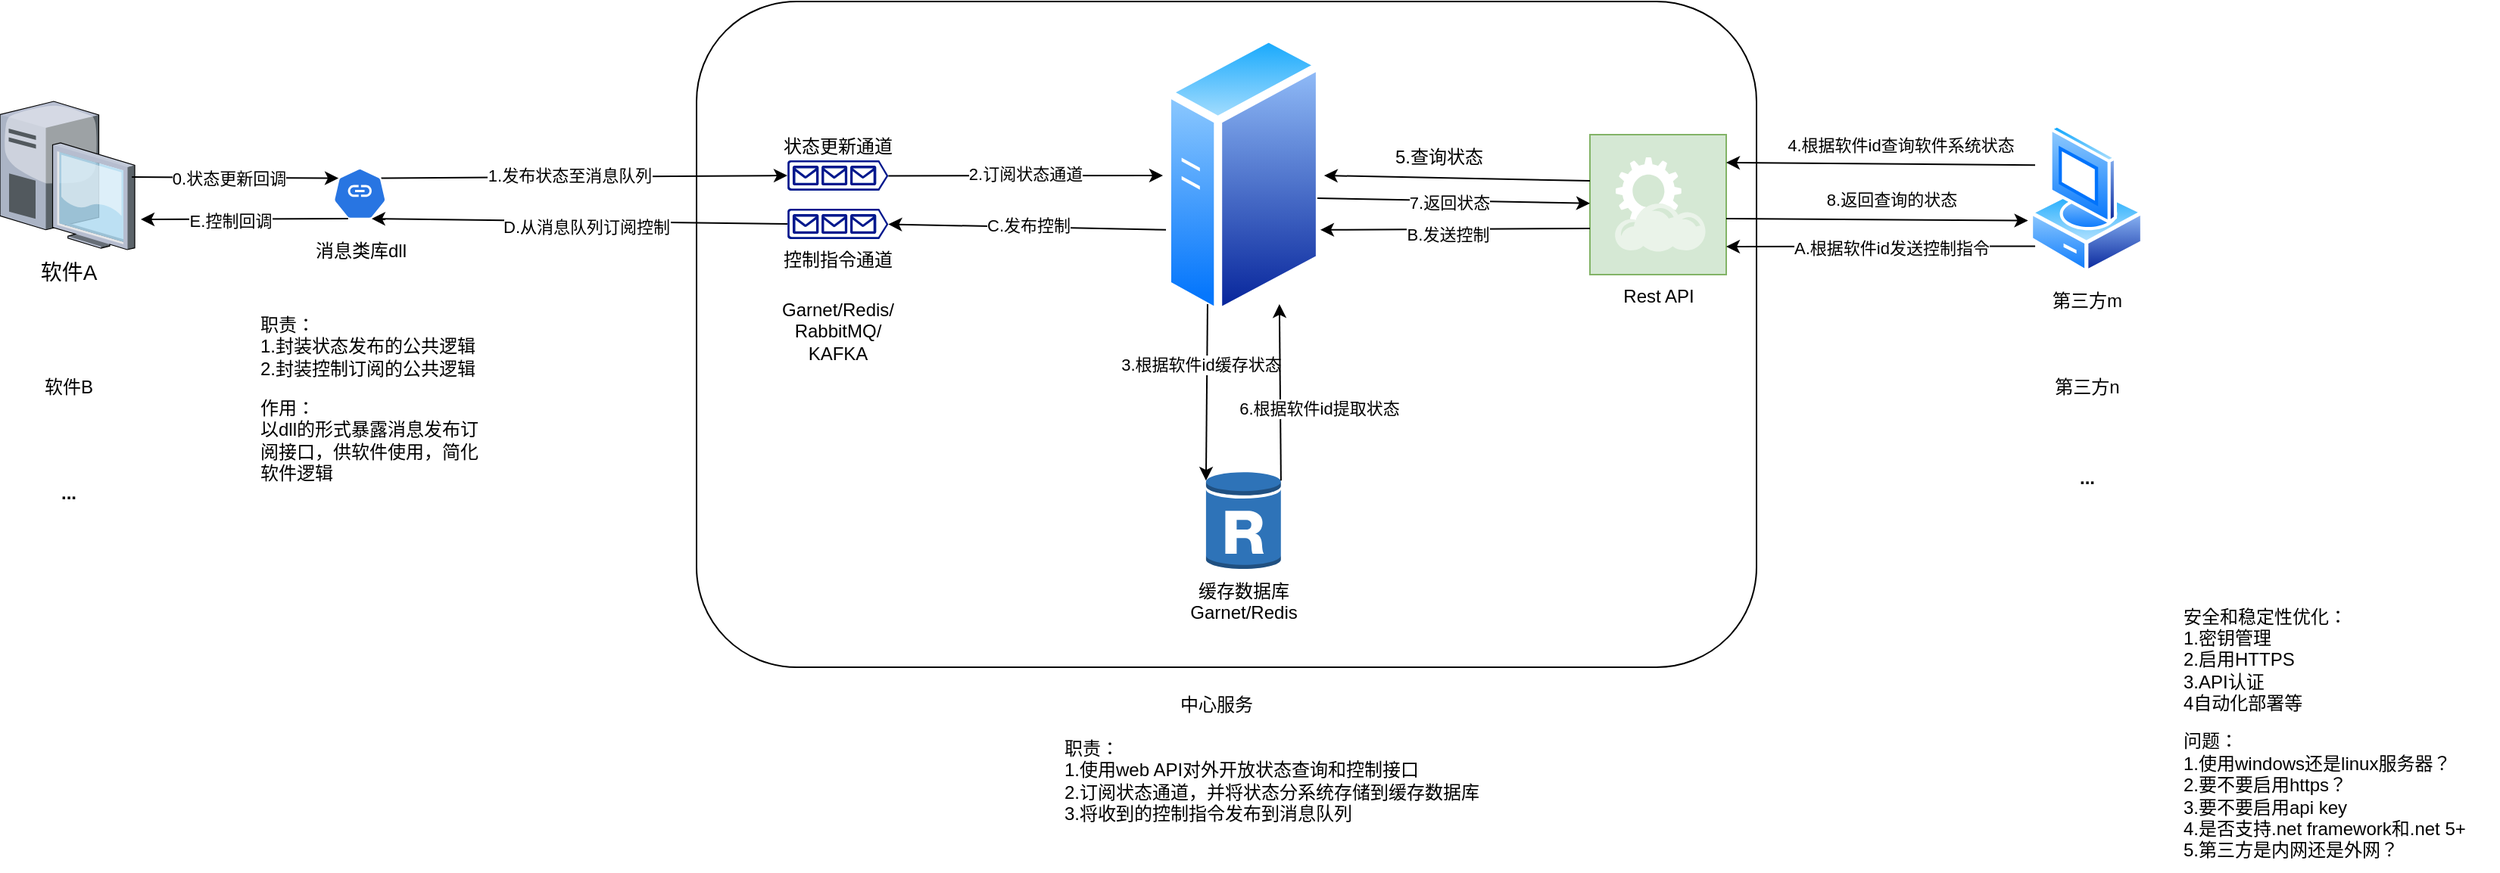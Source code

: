 <mxfile version="26.2.2">
  <diagram name="Page-1" id="e3a06f82-3646-2815-327d-82caf3d4e204">
    <mxGraphModel dx="1428" dy="-398" grid="1" gridSize="10" guides="1" tooltips="1" connect="1" arrows="1" fold="1" page="1" pageScale="1.5" pageWidth="1169" pageHeight="826" background="none" math="0" shadow="0">
      <root>
        <mxCell id="0" style=";html=1;" />
        <mxCell id="1" style=";html=1;" parent="0" />
        <mxCell id="7GA7ZUjrnT-zNd8jKCXN-3" value="" style="rounded=1;whiteSpace=wrap;html=1;" parent="1" vertex="1">
          <mxGeometry x="530" y="1490" width="700" height="440" as="geometry" />
        </mxCell>
        <mxCell id="N6KdrmM_uUTVGanMinKD-1" value="软件A" style="verticalLabelPosition=bottom;aspect=fixed;html=1;verticalAlign=top;strokeColor=none;shape=mxgraph.citrix.desktop;fillColor=#66B2FF;gradientColor=#0066CC;fontSize=14;" parent="1" vertex="1">
          <mxGeometry x="70" y="1556" width="89" height="98" as="geometry" />
        </mxCell>
        <mxCell id="N6KdrmM_uUTVGanMinKD-5" value="状态更新通道" style="sketch=0;aspect=fixed;pointerEvents=1;shadow=0;dashed=0;html=1;strokeColor=none;labelPosition=center;verticalLabelPosition=top;verticalAlign=bottom;align=center;fillColor=#00188D;shape=mxgraph.azure.queue_generic" parent="1" vertex="1">
          <mxGeometry x="590" y="1595" width="66.67" height="20" as="geometry" />
        </mxCell>
        <mxCell id="N6KdrmM_uUTVGanMinKD-8" value="" style="image;aspect=fixed;perimeter=ellipsePerimeter;html=1;align=center;shadow=0;dashed=0;spacingTop=3;image=img/lib/active_directory/generic_server.svg;" parent="1" vertex="1">
          <mxGeometry x="838" y="1510" width="106.4" height="190" as="geometry" />
        </mxCell>
        <mxCell id="N6KdrmM_uUTVGanMinKD-9" value="缓存数据库&lt;div&gt;Garnet/Redis&lt;/div&gt;" style="outlineConnect=0;dashed=0;verticalLabelPosition=bottom;verticalAlign=top;align=center;html=1;shape=mxgraph.aws3.rds_db_instance_read_replica;fillColor=#2E73B8;gradientColor=none;" parent="1" vertex="1">
          <mxGeometry x="866.45" y="1800" width="49.5" height="66" as="geometry" />
        </mxCell>
        <mxCell id="N6KdrmM_uUTVGanMinKD-10" value="第三方m" style="image;aspect=fixed;perimeter=ellipsePerimeter;html=1;align=center;shadow=0;dashed=0;spacingTop=3;image=img/lib/active_directory/vista_client.svg;" parent="1" vertex="1">
          <mxGeometry x="1410" y="1570.5" width="76" height="100" as="geometry" />
        </mxCell>
        <mxCell id="N6KdrmM_uUTVGanMinKD-16" value="Rest API" style="shadow=0;dashed=0;html=1;strokeColor=#82b366;fillColor=#d5e8d4;labelPosition=center;verticalLabelPosition=bottom;verticalAlign=top;align=center;outlineConnect=0;shape=mxgraph.veeam.2d.restful_apis;points=[[0,0.33,0,0,0],[0,0.5,0,0,0],[0,0.67,0,0,0],[1,0.2,0,0,0],[1,0.4,0,0,0],[1,0.6,0,0,0],[1,0.8,0,0,0]];" parent="1" vertex="1">
          <mxGeometry x="1120" y="1578" width="90" height="92.5" as="geometry" />
        </mxCell>
        <mxCell id="xhLkIpY-koGyzuCt2MT0-5" value="" style="endArrow=classic;html=1;rounded=0;exitX=0.9;exitY=0.2;exitDx=0;exitDy=0;exitPerimeter=0;entryX=0;entryY=0.5;entryDx=0;entryDy=0;entryPerimeter=0;" parent="1" source="7GA7ZUjrnT-zNd8jKCXN-8" target="N6KdrmM_uUTVGanMinKD-5" edge="1">
          <mxGeometry width="50" height="50" relative="1" as="geometry">
            <mxPoint x="500" y="1490" as="sourcePoint" />
            <mxPoint x="550" y="1440" as="targetPoint" />
          </mxGeometry>
        </mxCell>
        <mxCell id="xhLkIpY-koGyzuCt2MT0-6" value="1.发布状态至消息队列" style="edgeLabel;html=1;align=center;verticalAlign=middle;resizable=0;points=[];" parent="xhLkIpY-koGyzuCt2MT0-5" vertex="1" connectable="0">
          <mxGeometry x="-0.077" y="1" relative="1" as="geometry">
            <mxPoint as="offset" />
          </mxGeometry>
        </mxCell>
        <mxCell id="xhLkIpY-koGyzuCt2MT0-7" value="" style="endArrow=classic;html=1;rounded=0;entryX=0.72;entryY=0.99;entryDx=0;entryDy=0;entryPerimeter=0;exitX=0;exitY=0.5;exitDx=0;exitDy=0;exitPerimeter=0;" parent="1" source="HTJKUVVNHFAjImTZ3lWB-1" target="7GA7ZUjrnT-zNd8jKCXN-8" edge="1">
          <mxGeometry width="50" height="50" relative="1" as="geometry">
            <mxPoint x="490" y="1690" as="sourcePoint" />
            <mxPoint x="500" y="1580" as="targetPoint" />
          </mxGeometry>
        </mxCell>
        <mxCell id="xhLkIpY-koGyzuCt2MT0-8" value="D.从消息队列订阅控制" style="edgeLabel;html=1;align=center;verticalAlign=middle;resizable=0;points=[];" parent="xhLkIpY-koGyzuCt2MT0-7" vertex="1" connectable="0">
          <mxGeometry x="-0.028" y="3" relative="1" as="geometry">
            <mxPoint as="offset" />
          </mxGeometry>
        </mxCell>
        <mxCell id="xhLkIpY-koGyzuCt2MT0-14" value="" style="endArrow=classic;html=1;rounded=0;exitX=1;exitY=0.51;exitDx=0;exitDy=0;exitPerimeter=0;entryX=0;entryY=0.5;entryDx=0;entryDy=0;" parent="1" source="N6KdrmM_uUTVGanMinKD-5" target="N6KdrmM_uUTVGanMinKD-8" edge="1">
          <mxGeometry width="50" height="50" relative="1" as="geometry">
            <mxPoint x="670" y="1800" as="sourcePoint" />
            <mxPoint x="720" y="1750" as="targetPoint" />
          </mxGeometry>
        </mxCell>
        <mxCell id="xhLkIpY-koGyzuCt2MT0-15" value="2.订阅状态通道" style="edgeLabel;html=1;align=center;verticalAlign=middle;resizable=0;points=[];" parent="xhLkIpY-koGyzuCt2MT0-14" vertex="1" connectable="0">
          <mxGeometry x="-0.008" y="1" relative="1" as="geometry">
            <mxPoint as="offset" />
          </mxGeometry>
        </mxCell>
        <mxCell id="xhLkIpY-koGyzuCt2MT0-16" value="" style="endArrow=classic;html=1;rounded=0;exitX=0.25;exitY=1;exitDx=0;exitDy=0;entryX=0;entryY=0.1;entryDx=0;entryDy=0;entryPerimeter=0;" parent="1" source="N6KdrmM_uUTVGanMinKD-8" target="N6KdrmM_uUTVGanMinKD-9" edge="1">
          <mxGeometry width="50" height="50" relative="1" as="geometry">
            <mxPoint x="720" y="1820" as="sourcePoint" />
            <mxPoint x="770" y="1770" as="targetPoint" />
          </mxGeometry>
        </mxCell>
        <mxCell id="xhLkIpY-koGyzuCt2MT0-17" value="3.根据软件id缓存状态" style="edgeLabel;html=1;align=center;verticalAlign=middle;resizable=0;points=[];" parent="xhLkIpY-koGyzuCt2MT0-16" vertex="1" connectable="0">
          <mxGeometry x="-0.072" y="2" relative="1" as="geometry">
            <mxPoint x="-6" y="-14" as="offset" />
          </mxGeometry>
        </mxCell>
        <mxCell id="xhLkIpY-koGyzuCt2MT0-18" value="" style="endArrow=classic;html=1;rounded=0;exitX=0.019;exitY=0.689;exitDx=0;exitDy=0;exitPerimeter=0;entryX=1;entryY=0.51;entryDx=0;entryDy=0;entryPerimeter=0;" parent="1" source="N6KdrmM_uUTVGanMinKD-8" target="HTJKUVVNHFAjImTZ3lWB-1" edge="1">
          <mxGeometry width="50" height="50" relative="1" as="geometry">
            <mxPoint x="680" y="1760" as="sourcePoint" />
            <mxPoint x="730" y="1710" as="targetPoint" />
          </mxGeometry>
        </mxCell>
        <mxCell id="xhLkIpY-koGyzuCt2MT0-19" value="C.发布控制" style="edgeLabel;html=1;align=center;verticalAlign=middle;resizable=0;points=[];" parent="xhLkIpY-koGyzuCt2MT0-18" vertex="1" connectable="0">
          <mxGeometry x="-0.003" y="-1" relative="1" as="geometry">
            <mxPoint as="offset" />
          </mxGeometry>
        </mxCell>
        <mxCell id="xhLkIpY-koGyzuCt2MT0-22" value="" style="endArrow=classic;html=1;rounded=0;entryX=-0.009;entryY=0.643;entryDx=0;entryDy=0;exitX=1;exitY=0.6;exitDx=0;exitDy=0;exitPerimeter=0;entryPerimeter=0;" parent="1" source="N6KdrmM_uUTVGanMinKD-16" target="N6KdrmM_uUTVGanMinKD-10" edge="1">
          <mxGeometry width="50" height="50" relative="1" as="geometry">
            <mxPoint x="1210" y="1550" as="sourcePoint" />
            <mxPoint x="1270" y="1710" as="targetPoint" />
          </mxGeometry>
        </mxCell>
        <mxCell id="xhLkIpY-koGyzuCt2MT0-23" value="8.返回查询的状态" style="edgeLabel;html=1;align=center;verticalAlign=middle;resizable=0;points=[];" parent="xhLkIpY-koGyzuCt2MT0-22" vertex="1" connectable="0">
          <mxGeometry x="-0.132" y="-3" relative="1" as="geometry">
            <mxPoint x="22" y="-16" as="offset" />
          </mxGeometry>
        </mxCell>
        <mxCell id="xhLkIpY-koGyzuCt2MT0-24" value="" style="endArrow=classic;html=1;rounded=0;exitX=0.053;exitY=0.812;exitDx=0;exitDy=0;entryX=1;entryY=0.8;entryDx=0;entryDy=0;entryPerimeter=0;exitPerimeter=0;" parent="1" source="N6KdrmM_uUTVGanMinKD-10" target="N6KdrmM_uUTVGanMinKD-16" edge="1">
          <mxGeometry width="50" height="50" relative="1" as="geometry">
            <mxPoint x="1200" y="1710" as="sourcePoint" />
            <mxPoint x="1270" y="1610" as="targetPoint" />
          </mxGeometry>
        </mxCell>
        <mxCell id="xhLkIpY-koGyzuCt2MT0-25" value="A.根据软件id发送控制指令" style="edgeLabel;html=1;align=center;verticalAlign=middle;resizable=0;points=[];" parent="xhLkIpY-koGyzuCt2MT0-24" vertex="1" connectable="0">
          <mxGeometry x="-0.062" y="1" relative="1" as="geometry">
            <mxPoint as="offset" />
          </mxGeometry>
        </mxCell>
        <mxCell id="xhLkIpY-koGyzuCt2MT0-30" value="" style="endArrow=classic;html=1;rounded=0;exitX=0;exitY=0.33;exitDx=0;exitDy=0;exitPerimeter=0;entryX=1;entryY=0.5;entryDx=0;entryDy=0;" parent="1" source="N6KdrmM_uUTVGanMinKD-16" target="N6KdrmM_uUTVGanMinKD-8" edge="1">
          <mxGeometry width="50" height="50" relative="1" as="geometry">
            <mxPoint x="1090" y="1860" as="sourcePoint" />
            <mxPoint x="1140" y="1810" as="targetPoint" />
          </mxGeometry>
        </mxCell>
        <mxCell id="xhLkIpY-koGyzuCt2MT0-31" value="5.查询状态" style="text;html=1;align=center;verticalAlign=middle;resizable=0;points=[];autosize=1;strokeColor=none;fillColor=none;" parent="1" vertex="1">
          <mxGeometry x="980" y="1578" width="80" height="30" as="geometry" />
        </mxCell>
        <mxCell id="xhLkIpY-koGyzuCt2MT0-32" value="" style="endArrow=classic;html=1;rounded=0;" parent="1" target="N6KdrmM_uUTVGanMinKD-16" edge="1">
          <mxGeometry width="50" height="50" relative="1" as="geometry">
            <mxPoint x="940" y="1620" as="sourcePoint" />
            <mxPoint x="1150" y="1770" as="targetPoint" />
          </mxGeometry>
        </mxCell>
        <mxCell id="xhLkIpY-koGyzuCt2MT0-33" value="7.返回状态" style="edgeLabel;html=1;align=center;verticalAlign=middle;resizable=0;points=[];" parent="xhLkIpY-koGyzuCt2MT0-32" vertex="1" connectable="0">
          <mxGeometry x="-0.034" y="-1" relative="1" as="geometry">
            <mxPoint as="offset" />
          </mxGeometry>
        </mxCell>
        <mxCell id="xhLkIpY-koGyzuCt2MT0-34" value="" style="endArrow=classic;html=1;rounded=0;entryX=0.977;entryY=0.689;entryDx=0;entryDy=0;exitX=0;exitY=0.67;exitDx=0;exitDy=0;exitPerimeter=0;entryPerimeter=0;" parent="1" source="N6KdrmM_uUTVGanMinKD-16" target="N6KdrmM_uUTVGanMinKD-8" edge="1">
          <mxGeometry width="50" height="50" relative="1" as="geometry">
            <mxPoint x="1050" y="1820" as="sourcePoint" />
            <mxPoint x="1100" y="1770" as="targetPoint" />
          </mxGeometry>
        </mxCell>
        <mxCell id="xhLkIpY-koGyzuCt2MT0-35" value="B.发送控制" style="edgeLabel;html=1;align=center;verticalAlign=middle;resizable=0;points=[];" parent="xhLkIpY-koGyzuCt2MT0-34" vertex="1" connectable="0">
          <mxGeometry x="0.058" y="3" relative="1" as="geometry">
            <mxPoint as="offset" />
          </mxGeometry>
        </mxCell>
        <mxCell id="8x4h0warN4fCfZBld7Sf-1" value="" style="endArrow=classic;html=1;rounded=0;exitX=1;exitY=0.1;exitDx=0;exitDy=0;exitPerimeter=0;entryX=0.75;entryY=1;entryDx=0;entryDy=0;" parent="1" source="N6KdrmM_uUTVGanMinKD-9" target="N6KdrmM_uUTVGanMinKD-8" edge="1">
          <mxGeometry width="50" height="50" relative="1" as="geometry">
            <mxPoint x="1050" y="1820" as="sourcePoint" />
            <mxPoint x="1100" y="1770" as="targetPoint" />
          </mxGeometry>
        </mxCell>
        <mxCell id="8x4h0warN4fCfZBld7Sf-2" value="6.根据软件id提取状态" style="edgeLabel;html=1;align=center;verticalAlign=middle;resizable=0;points=[];" parent="8x4h0warN4fCfZBld7Sf-1" vertex="1" connectable="0">
          <mxGeometry x="0.056" y="-5" relative="1" as="geometry">
            <mxPoint x="20" y="14" as="offset" />
          </mxGeometry>
        </mxCell>
        <mxCell id="8x4h0warN4fCfZBld7Sf-3" value="" style="endArrow=classic;html=1;rounded=0;exitX=0;exitY=0.25;exitDx=0;exitDy=0;entryX=1;entryY=0.2;entryDx=0;entryDy=0;entryPerimeter=0;" parent="1" source="N6KdrmM_uUTVGanMinKD-10" target="N6KdrmM_uUTVGanMinKD-16" edge="1">
          <mxGeometry width="50" height="50" relative="1" as="geometry">
            <mxPoint x="1240" y="1840" as="sourcePoint" />
            <mxPoint x="1290" y="1790" as="targetPoint" />
          </mxGeometry>
        </mxCell>
        <mxCell id="8x4h0warN4fCfZBld7Sf-4" value="&lt;span style=&quot;font-size: 11px; background-color: rgb(255, 255, 255);&quot;&gt;4.根据软件id查询软件系统状态&lt;/span&gt;" style="text;html=1;align=center;verticalAlign=middle;resizable=0;points=[];autosize=1;strokeColor=none;fillColor=none;" parent="1" vertex="1">
          <mxGeometry x="1240" y="1570" width="170" height="30" as="geometry" />
        </mxCell>
        <mxCell id="8x4h0warN4fCfZBld7Sf-8" value="软件B" style="text;html=1;align=center;verticalAlign=middle;resizable=0;points=[];autosize=1;strokeColor=none;fillColor=none;" parent="1" vertex="1">
          <mxGeometry x="84.5" y="1730" width="60" height="30" as="geometry" />
        </mxCell>
        <mxCell id="8x4h0warN4fCfZBld7Sf-9" value="..." style="text;html=1;align=center;verticalAlign=middle;resizable=0;points=[];autosize=1;strokeColor=none;fillColor=none;fontStyle=1" parent="1" vertex="1">
          <mxGeometry x="99.5" y="1800" width="30" height="30" as="geometry" />
        </mxCell>
        <mxCell id="8x4h0warN4fCfZBld7Sf-10" value="第三方n" style="text;html=1;align=center;verticalAlign=middle;resizable=0;points=[];autosize=1;strokeColor=none;fillColor=none;" parent="1" vertex="1">
          <mxGeometry x="1413" y="1730" width="70" height="30" as="geometry" />
        </mxCell>
        <mxCell id="8x4h0warN4fCfZBld7Sf-11" value="..." style="text;html=1;align=center;verticalAlign=middle;resizable=0;points=[];autosize=1;strokeColor=none;fillColor=none;fontStyle=1" parent="1" vertex="1">
          <mxGeometry x="1433" y="1790" width="30" height="30" as="geometry" />
        </mxCell>
        <mxCell id="7GA7ZUjrnT-zNd8jKCXN-4" value="中心服务" style="text;html=1;align=center;verticalAlign=middle;resizable=0;points=[];autosize=1;strokeColor=none;fillColor=none;" parent="1" vertex="1">
          <mxGeometry x="838" y="1940" width="70" height="30" as="geometry" />
        </mxCell>
        <mxCell id="7GA7ZUjrnT-zNd8jKCXN-5" value="消息类库dll" style="text;html=1;align=center;verticalAlign=middle;resizable=0;points=[];autosize=1;strokeColor=none;fillColor=none;" parent="1" vertex="1">
          <mxGeometry x="267.63" y="1640" width="80" height="30" as="geometry" />
        </mxCell>
        <mxCell id="7GA7ZUjrnT-zNd8jKCXN-6" value="职责：&lt;div&gt;1.封装状态发布的公共逻辑&lt;div&gt;2.封装控制订阅的公共逻辑&lt;/div&gt;&lt;/div&gt;&lt;div&gt;&lt;br&gt;&lt;/div&gt;" style="text;html=1;align=left;verticalAlign=middle;resizable=0;points=[];autosize=1;strokeColor=none;fillColor=none;" parent="1" vertex="1">
          <mxGeometry x="240" y="1690" width="170" height="70" as="geometry" />
        </mxCell>
        <mxCell id="7GA7ZUjrnT-zNd8jKCXN-7" value="作用：&lt;div&gt;以dll的形式暴露消息发布订&lt;/div&gt;&lt;div&gt;阅接口，供软件使用，简化&lt;/div&gt;&lt;div&gt;软件逻辑&lt;/div&gt;" style="text;html=1;align=left;verticalAlign=middle;resizable=0;points=[];autosize=1;strokeColor=none;fillColor=none;" parent="1" vertex="1">
          <mxGeometry x="240" y="1745" width="170" height="70" as="geometry" />
        </mxCell>
        <mxCell id="7GA7ZUjrnT-zNd8jKCXN-8" value="" style="aspect=fixed;sketch=0;html=1;dashed=0;whitespace=wrap;verticalLabelPosition=bottom;verticalAlign=top;fillColor=#2875E2;strokeColor=#ffffff;points=[[0.005,0.63,0],[0.1,0.2,0],[0.9,0.2,0],[0.5,0,0],[0.995,0.63,0],[0.72,0.99,0],[0.5,1,0],[0.28,0.99,0]];shape=mxgraph.kubernetes.icon2;prIcon=crb" parent="1" vertex="1">
          <mxGeometry x="290" y="1600" width="35.25" height="33.84" as="geometry" />
        </mxCell>
        <mxCell id="7GA7ZUjrnT-zNd8jKCXN-9" value="" style="endArrow=classic;html=1;rounded=0;exitX=0.978;exitY=0.51;exitDx=0;exitDy=0;exitPerimeter=0;entryX=0.1;entryY=0.2;entryDx=0;entryDy=0;entryPerimeter=0;" parent="1" source="N6KdrmM_uUTVGanMinKD-1" target="7GA7ZUjrnT-zNd8jKCXN-8" edge="1">
          <mxGeometry width="50" height="50" relative="1" as="geometry">
            <mxPoint x="200" y="1540" as="sourcePoint" />
            <mxPoint x="250" y="1490" as="targetPoint" />
          </mxGeometry>
        </mxCell>
        <mxCell id="7GA7ZUjrnT-zNd8jKCXN-11" value="0.状态更新回调" style="edgeLabel;html=1;align=center;verticalAlign=middle;resizable=0;points=[];" parent="7GA7ZUjrnT-zNd8jKCXN-9" vertex="1" connectable="0">
          <mxGeometry x="-0.065" relative="1" as="geometry">
            <mxPoint as="offset" />
          </mxGeometry>
        </mxCell>
        <mxCell id="7GA7ZUjrnT-zNd8jKCXN-10" value="" style="endArrow=classic;html=1;rounded=0;exitX=0.28;exitY=0.99;exitDx=0;exitDy=0;exitPerimeter=0;entryX=1.045;entryY=0.796;entryDx=0;entryDy=0;entryPerimeter=0;" parent="1" source="7GA7ZUjrnT-zNd8jKCXN-8" target="N6KdrmM_uUTVGanMinKD-1" edge="1">
          <mxGeometry width="50" height="50" relative="1" as="geometry">
            <mxPoint x="200" y="1960" as="sourcePoint" />
            <mxPoint x="250" y="1910" as="targetPoint" />
          </mxGeometry>
        </mxCell>
        <mxCell id="7GA7ZUjrnT-zNd8jKCXN-12" value="E.控制回调" style="edgeLabel;html=1;align=center;verticalAlign=middle;resizable=0;points=[];" parent="7GA7ZUjrnT-zNd8jKCXN-10" vertex="1" connectable="0">
          <mxGeometry x="0.143" y="1" relative="1" as="geometry">
            <mxPoint as="offset" />
          </mxGeometry>
        </mxCell>
        <mxCell id="7GA7ZUjrnT-zNd8jKCXN-13" value="职责：&lt;div&gt;1.使用web API对外开放状态查询和控制接口&lt;br&gt;&lt;div&gt;2.订阅状态通道，并将状态分系统存储到缓存数据库&lt;/div&gt;&lt;div&gt;3.将收到的控制指令发布到消息队列&lt;/div&gt;&lt;/div&gt;" style="text;html=1;align=left;verticalAlign=middle;resizable=0;points=[];autosize=1;strokeColor=none;fillColor=none;" parent="1" vertex="1">
          <mxGeometry x="771.2" y="1970" width="300" height="70" as="geometry" />
        </mxCell>
        <mxCell id="7GA7ZUjrnT-zNd8jKCXN-14" value="安全和稳定性优化：&lt;div&gt;1.密钥管理&lt;/div&gt;&lt;div&gt;2.启用HTTPS&lt;/div&gt;&lt;div&gt;3.API认证&lt;/div&gt;&lt;div&gt;4自动化部署等&lt;/div&gt;" style="text;html=1;align=left;verticalAlign=middle;resizable=0;points=[];autosize=1;strokeColor=none;fillColor=none;" parent="1" vertex="1">
          <mxGeometry x="1510" y="1880" width="130" height="90" as="geometry" />
        </mxCell>
        <mxCell id="7GA7ZUjrnT-zNd8jKCXN-15" value="问题：&lt;div&gt;1.使用windows还是linux服务器？&lt;/div&gt;&lt;div&gt;2.要不要启用https？&lt;/div&gt;&lt;div&gt;3.要不要启用api key&lt;/div&gt;&lt;div&gt;4.是否支持.net framework和.net 5+&lt;/div&gt;&lt;div&gt;5.第三方是内网还是外网？&lt;/div&gt;" style="text;html=1;align=left;verticalAlign=middle;resizable=0;points=[];autosize=1;strokeColor=none;fillColor=none;" parent="1" vertex="1">
          <mxGeometry x="1510" y="1965" width="210" height="100" as="geometry" />
        </mxCell>
        <mxCell id="HTJKUVVNHFAjImTZ3lWB-1" value="控制指令通道" style="sketch=0;aspect=fixed;pointerEvents=1;shadow=0;dashed=0;html=1;strokeColor=none;labelPosition=center;verticalLabelPosition=bottom;verticalAlign=top;align=center;fillColor=#00188D;shape=mxgraph.azure.queue_generic" parent="1" vertex="1">
          <mxGeometry x="590" y="1627" width="66.67" height="20" as="geometry" />
        </mxCell>
        <mxCell id="HTJKUVVNHFAjImTZ3lWB-4" value="Garnet/Redis/&lt;div&gt;RabbitMQ/&lt;/div&gt;&lt;div&gt;KAFKA&lt;/div&gt;&lt;div&gt;&lt;br&gt;&lt;/div&gt;" style="text;html=1;align=center;verticalAlign=middle;resizable=0;points=[];autosize=1;strokeColor=none;fillColor=none;" parent="1" vertex="1">
          <mxGeometry x="573.34" y="1680" width="100" height="70" as="geometry" />
        </mxCell>
      </root>
    </mxGraphModel>
  </diagram>
</mxfile>
